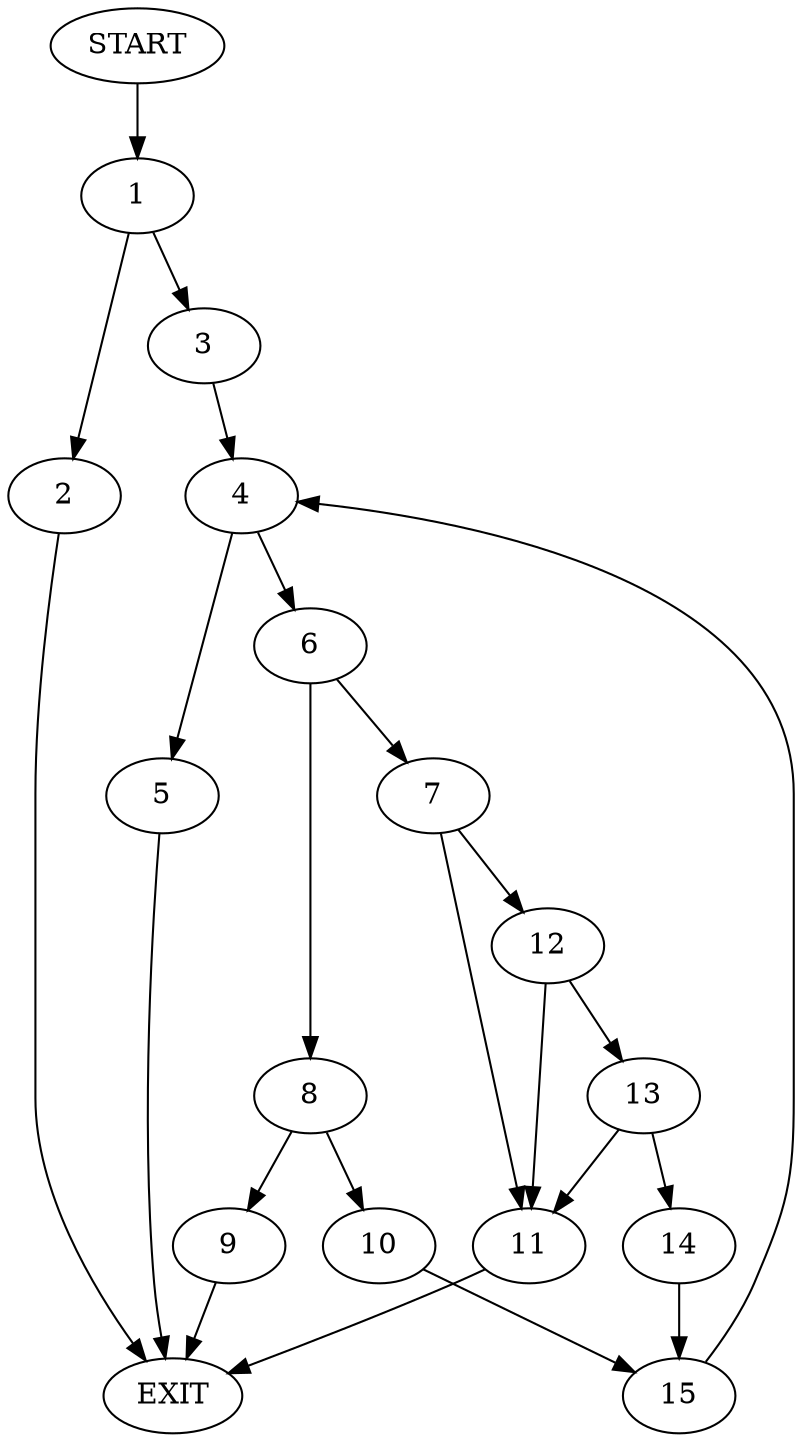 digraph {
0 [label="START"]
16 [label="EXIT"]
0 -> 1
1 -> 2
1 -> 3
3 -> 4
2 -> 16
4 -> 5
4 -> 6
6 -> 7
6 -> 8
5 -> 16
8 -> 9
8 -> 10
7 -> 11
7 -> 12
12 -> 13
12 -> 11
11 -> 16
13 -> 14
13 -> 11
14 -> 15
15 -> 4
9 -> 16
10 -> 15
}
